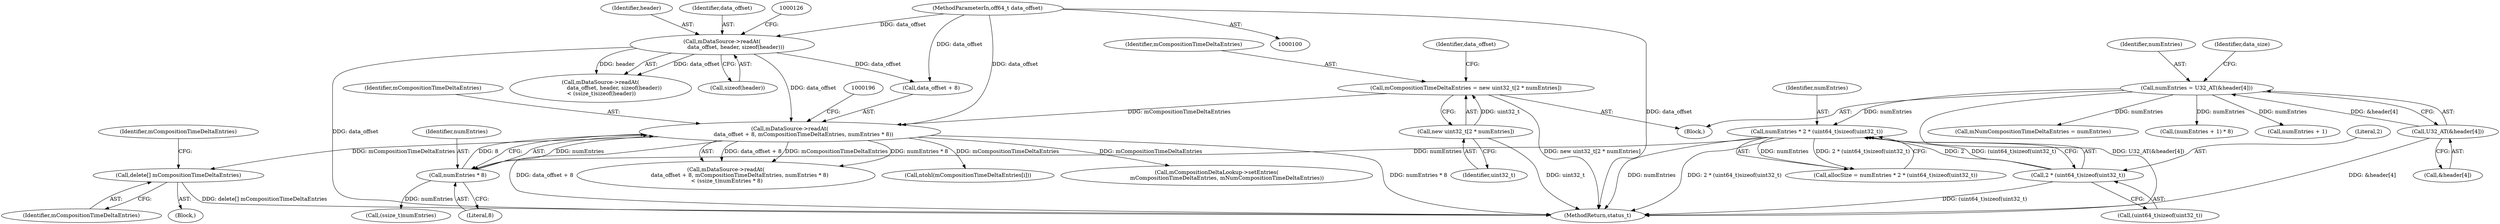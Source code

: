 digraph "0_Android_cf1581c66c2ad8c5b1aaca2e43e350cf5974f46d@API" {
"1000200" [label="(Call,delete[] mCompositionTimeDeltaEntries)"];
"1000186" [label="(Call,mDataSource->readAt(\n                data_offset + 8, mCompositionTimeDeltaEntries, numEntries * 8))"];
"1000120" [label="(Call,mDataSource->readAt(\n                data_offset, header, sizeof(header)))"];
"1000101" [label="(MethodParameterIn,off64_t data_offset)"];
"1000180" [label="(Call,mCompositionTimeDeltaEntries = new uint32_t[2 * numEntries])"];
"1000182" [label="(Call,new uint32_t[2 * numEntries])"];
"1000191" [label="(Call,numEntries * 8)"];
"1000165" [label="(Call,numEntries * 2 * (uint64_t)sizeof(uint32_t))"];
"1000141" [label="(Call,numEntries = U32_AT(&header[4]))"];
"1000143" [label="(Call,U32_AT(&header[4]))"];
"1000167" [label="(Call,2 * (uint64_t)sizeof(uint32_t))"];
"1000185" [label="(Call,mDataSource->readAt(\n                data_offset + 8, mCompositionTimeDeltaEntries, numEntries * 8)\n < (ssize_t)numEntries * 8)"];
"1000166" [label="(Identifier,numEntries)"];
"1000119" [label="(Call,mDataSource->readAt(\n                data_offset, header, sizeof(header))\n < (ssize_t)sizeof(header))"];
"1000224" [label="(Call,ntohl(mCompositionTimeDeltaEntries[i]))"];
"1000150" [label="(Identifier,data_size)"];
"1000103" [label="(Block,)"];
"1000163" [label="(Call,allocSize = numEntries * 2 * (uint64_t)sizeof(uint32_t))"];
"1000191" [label="(Call,numEntries * 8)"];
"1000187" [label="(Call,data_offset + 8)"];
"1000142" [label="(Identifier,numEntries)"];
"1000201" [label="(Identifier,mCompositionTimeDeltaEntries)"];
"1000122" [label="(Identifier,header)"];
"1000199" [label="(Block,)"];
"1000169" [label="(Call,(uint64_t)sizeof(uint32_t))"];
"1000203" [label="(Identifier,mCompositionTimeDeltaEntries)"];
"1000192" [label="(Identifier,numEntries)"];
"1000165" [label="(Call,numEntries * 2 * (uint64_t)sizeof(uint32_t))"];
"1000168" [label="(Literal,2)"];
"1000143" [label="(Call,U32_AT(&header[4]))"];
"1000188" [label="(Identifier,data_offset)"];
"1000200" [label="(Call,delete[] mCompositionTimeDeltaEntries)"];
"1000181" [label="(Identifier,mCompositionTimeDeltaEntries)"];
"1000167" [label="(Call,2 * (uint64_t)sizeof(uint32_t))"];
"1000159" [label="(Call,mNumCompositionTimeDeltaEntries = numEntries)"];
"1000121" [label="(Identifier,data_offset)"];
"1000190" [label="(Identifier,mCompositionTimeDeltaEntries)"];
"1000182" [label="(Call,new uint32_t[2 * numEntries])"];
"1000195" [label="(Call,(ssize_t)numEntries)"];
"1000141" [label="(Call,numEntries = U32_AT(&header[4]))"];
"1000233" [label="(MethodReturn,status_t)"];
"1000186" [label="(Call,mDataSource->readAt(\n                data_offset + 8, mCompositionTimeDeltaEntries, numEntries * 8))"];
"1000151" [label="(Call,(numEntries + 1) * 8)"];
"1000180" [label="(Call,mCompositionTimeDeltaEntries = new uint32_t[2 * numEntries])"];
"1000183" [label="(Identifier,uint32_t)"];
"1000101" [label="(MethodParameterIn,off64_t data_offset)"];
"1000193" [label="(Literal,8)"];
"1000152" [label="(Call,numEntries + 1)"];
"1000120" [label="(Call,mDataSource->readAt(\n                data_offset, header, sizeof(header)))"];
"1000228" [label="(Call,mCompositionDeltaLookup->setEntries(\n            mCompositionTimeDeltaEntries, mNumCompositionTimeDeltaEntries))"];
"1000144" [label="(Call,&header[4])"];
"1000123" [label="(Call,sizeof(header))"];
"1000200" -> "1000199"  [label="AST: "];
"1000200" -> "1000201"  [label="CFG: "];
"1000201" -> "1000200"  [label="AST: "];
"1000203" -> "1000200"  [label="CFG: "];
"1000200" -> "1000233"  [label="DDG: delete[] mCompositionTimeDeltaEntries"];
"1000186" -> "1000200"  [label="DDG: mCompositionTimeDeltaEntries"];
"1000186" -> "1000185"  [label="AST: "];
"1000186" -> "1000191"  [label="CFG: "];
"1000187" -> "1000186"  [label="AST: "];
"1000190" -> "1000186"  [label="AST: "];
"1000191" -> "1000186"  [label="AST: "];
"1000196" -> "1000186"  [label="CFG: "];
"1000186" -> "1000233"  [label="DDG: data_offset + 8"];
"1000186" -> "1000233"  [label="DDG: numEntries * 8"];
"1000186" -> "1000185"  [label="DDG: data_offset + 8"];
"1000186" -> "1000185"  [label="DDG: mCompositionTimeDeltaEntries"];
"1000186" -> "1000185"  [label="DDG: numEntries * 8"];
"1000120" -> "1000186"  [label="DDG: data_offset"];
"1000101" -> "1000186"  [label="DDG: data_offset"];
"1000180" -> "1000186"  [label="DDG: mCompositionTimeDeltaEntries"];
"1000191" -> "1000186"  [label="DDG: numEntries"];
"1000191" -> "1000186"  [label="DDG: 8"];
"1000186" -> "1000224"  [label="DDG: mCompositionTimeDeltaEntries"];
"1000186" -> "1000228"  [label="DDG: mCompositionTimeDeltaEntries"];
"1000120" -> "1000119"  [label="AST: "];
"1000120" -> "1000123"  [label="CFG: "];
"1000121" -> "1000120"  [label="AST: "];
"1000122" -> "1000120"  [label="AST: "];
"1000123" -> "1000120"  [label="AST: "];
"1000126" -> "1000120"  [label="CFG: "];
"1000120" -> "1000233"  [label="DDG: data_offset"];
"1000120" -> "1000119"  [label="DDG: data_offset"];
"1000120" -> "1000119"  [label="DDG: header"];
"1000101" -> "1000120"  [label="DDG: data_offset"];
"1000120" -> "1000187"  [label="DDG: data_offset"];
"1000101" -> "1000100"  [label="AST: "];
"1000101" -> "1000233"  [label="DDG: data_offset"];
"1000101" -> "1000187"  [label="DDG: data_offset"];
"1000180" -> "1000103"  [label="AST: "];
"1000180" -> "1000182"  [label="CFG: "];
"1000181" -> "1000180"  [label="AST: "];
"1000182" -> "1000180"  [label="AST: "];
"1000188" -> "1000180"  [label="CFG: "];
"1000180" -> "1000233"  [label="DDG: new uint32_t[2 * numEntries]"];
"1000182" -> "1000180"  [label="DDG: uint32_t"];
"1000182" -> "1000183"  [label="CFG: "];
"1000183" -> "1000182"  [label="AST: "];
"1000182" -> "1000233"  [label="DDG: uint32_t"];
"1000191" -> "1000193"  [label="CFG: "];
"1000192" -> "1000191"  [label="AST: "];
"1000193" -> "1000191"  [label="AST: "];
"1000165" -> "1000191"  [label="DDG: numEntries"];
"1000191" -> "1000195"  [label="DDG: numEntries"];
"1000165" -> "1000163"  [label="AST: "];
"1000165" -> "1000167"  [label="CFG: "];
"1000166" -> "1000165"  [label="AST: "];
"1000167" -> "1000165"  [label="AST: "];
"1000163" -> "1000165"  [label="CFG: "];
"1000165" -> "1000233"  [label="DDG: numEntries"];
"1000165" -> "1000233"  [label="DDG: 2 * (uint64_t)sizeof(uint32_t)"];
"1000165" -> "1000163"  [label="DDG: numEntries"];
"1000165" -> "1000163"  [label="DDG: 2 * (uint64_t)sizeof(uint32_t)"];
"1000141" -> "1000165"  [label="DDG: numEntries"];
"1000167" -> "1000165"  [label="DDG: 2"];
"1000167" -> "1000165"  [label="DDG: (uint64_t)sizeof(uint32_t)"];
"1000141" -> "1000103"  [label="AST: "];
"1000141" -> "1000143"  [label="CFG: "];
"1000142" -> "1000141"  [label="AST: "];
"1000143" -> "1000141"  [label="AST: "];
"1000150" -> "1000141"  [label="CFG: "];
"1000141" -> "1000233"  [label="DDG: U32_AT(&header[4])"];
"1000143" -> "1000141"  [label="DDG: &header[4]"];
"1000141" -> "1000151"  [label="DDG: numEntries"];
"1000141" -> "1000152"  [label="DDG: numEntries"];
"1000141" -> "1000159"  [label="DDG: numEntries"];
"1000143" -> "1000144"  [label="CFG: "];
"1000144" -> "1000143"  [label="AST: "];
"1000143" -> "1000233"  [label="DDG: &header[4]"];
"1000167" -> "1000169"  [label="CFG: "];
"1000168" -> "1000167"  [label="AST: "];
"1000169" -> "1000167"  [label="AST: "];
"1000167" -> "1000233"  [label="DDG: (uint64_t)sizeof(uint32_t)"];
}
